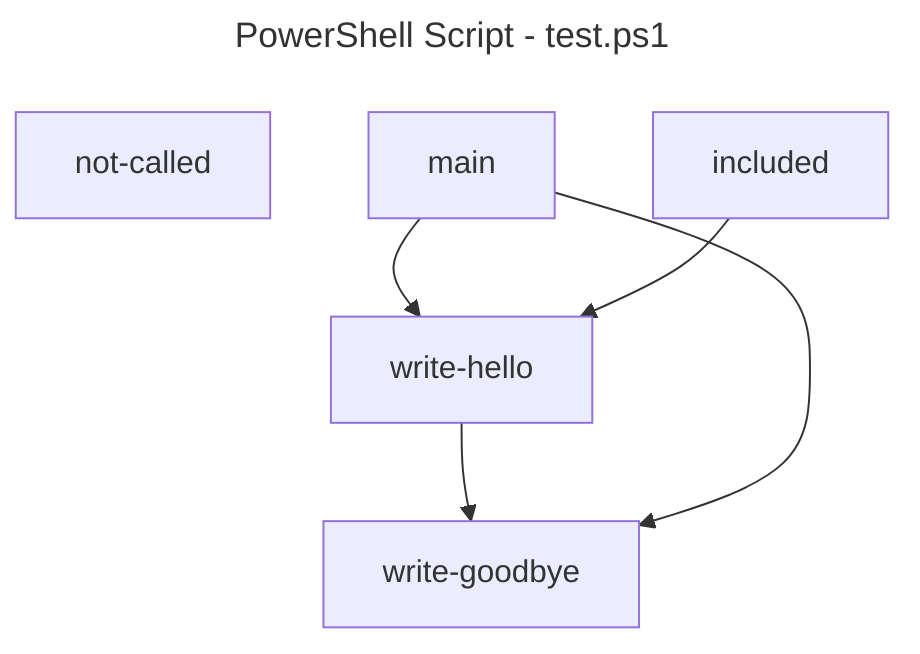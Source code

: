 ---
title: PowerShell Script - test.ps1
---
graph TD
    write-hello --> write-goodbye
    not-called
    main --> write-hello
    main --> write-goodbye
    included --> write-hello
    write-goodbye